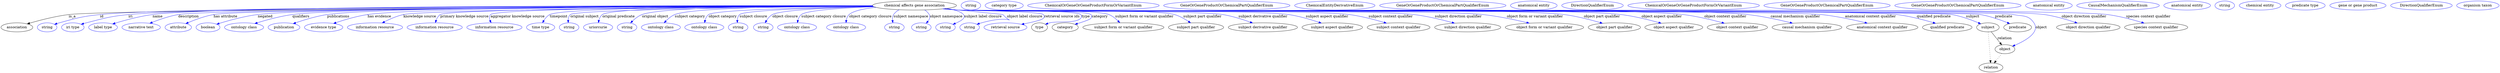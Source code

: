 digraph {
	graph [bb="0,0,9821.6,283"];
	node [label="\N"];
	"chemical affects gene association"	[height=0.5,
		label="chemical affects gene association",
		pos="3592.4,265",
		width=4.5857];
	association	[height=0.5,
		pos="62.394,178",
		width=1.7332];
	"chemical affects gene association" -> association	[label=is_a,
		lp="280.39,221.5",
		pos="e,102.9,191.86 3427.9,263.32 2779,260.5 424.35,248.92 266.39,229 213.09,222.28 153.56,206.73 112.63,194.74"];
	id	[color=blue,
		height=0.5,
		label=string,
		pos="181.39,178",
		width=1.0652];
	"chemical affects gene association" -> id	[color=blue,
		label=id,
		lp="396.39,221.5",
		pos="e,210.38,189.98 3427.4,264.06 2814.9,264.02 691.69,261.52 389.39,229 317.2,221.23 299.34,215.5 229.39,196 226.29,195.13 223.09,194.17 \
219.89,193.15",
		style=solid];
	iri	[color=blue,
		height=0.5,
		label="iri type",
		pos="282.39,178",
		width=1.2277];
	"chemical affects gene association" -> iri	[color=blue,
		label=iri,
		lp="509.39,221.5",
		pos="e,315.3,190.2 3427.5,263.92 2829.2,263.38 792.3,259.3 501.39,229 426.58,221.21 408.22,214.85 335.39,196 332.02,195.13 328.54,194.16 \
325.06,193.15",
		style=solid];
	name	[color=blue,
		height=0.5,
		label="label type",
		pos="401.39,178",
		width=1.5707];
	"chemical affects gene association" -> name	[color=blue,
		label=name,
		lp="616.39,221.5",
		pos="e,438.98,191.51 3427.3,264.37 2840.5,265.38 876.61,265.94 596.39,229 545.08,222.24 487.87,206.56 448.76,194.55",
		style=solid];
	description	[color=blue,
		height=0.5,
		label="narrative text",
		pos="551.39,178",
		width=2.0943];
	"chemical affects gene association" -> description	[color=blue,
		label=description,
		lp="736.89,221.5",
		pos="e,585.15,194.1 3427.8,263.46 2834.2,261.34 831.31,252.45 696.39,229 661.19,222.88 623.06,209.44 594.73,198.03",
		style=solid];
	"has attribute"	[color=blue,
		height=0.5,
		label=attribute,
		pos="696.39,178",
		width=1.4443];
	"chemical affects gene association" -> "has attribute"	[color=blue,
		label="has attribute",
		lp="882.39,221.5",
		pos="e,725.96,192.9 3427.8,263.42 2853.1,261.18 963.09,252.1 835.39,229 800.4,222.67 762.54,208.53 735.18,196.9",
		style=solid];
	negated	[color=blue,
		height=0.5,
		label=boolean,
		pos="813.39,178",
		width=1.2999];
	"chemical affects gene association" -> negated	[color=blue,
		label=negated,
		lp="1037.4,221.5",
		pos="e,847.4,190.57 3427.2,263.85 2895.1,263.09 1246.8,258.36 1008.4,229 955.42,222.48 896.26,205.95 857.14,193.67",
		style=solid];
	qualifiers	[color=blue,
		height=0.5,
		label="ontology class",
		pos="954.39,178",
		width=2.1304];
	"chemical affects gene association" -> qualifiers	[color=blue,
		label=qualifiers,
		lp="1177.9,221.5",
		pos="e,996.43,193.22 3427.4,263.96 2914.4,263.52 1368.6,259.64 1144.4,229 1096.8,222.49 1044,208 1006.2,196.29",
		style=solid];
	publications	[color=blue,
		height=0.5,
		label=publication,
		pos="1111.4,178",
		width=1.7332];
	"chemical affects gene association" -> publications	[color=blue,
		label=publications,
		lp="1325.4,221.5",
		pos="e,1147.6,192.75 3427.5,264.08 2934.3,263.96 1491.3,260.86 1281.4,229 1238.3,222.47 1190.9,207.88 1157.1,196.13",
		style=solid];
	"has evidence"	[color=blue,
		height=0.5,
		label="evidence type",
		pos="1267.4,178",
		width=2.0943];
	"chemical affects gene association" -> "has evidence"	[color=blue,
		label="has evidence",
		lp="1486.9,221.5",
		pos="e,1306.2,193.44 3427.3,263.83 2957.4,263 1634.3,258.08 1440.4,229 1397.5,222.57 1350.2,208.41 1316,196.8",
		style=solid];
	"knowledge source"	[color=blue,
		height=0.5,
		label="information resource",
		pos="1469.4,178",
		width=3.015];
	"chemical affects gene association" -> "knowledge source"	[color=blue,
		label="knowledge source",
		lp="1645.9,221.5",
		pos="e,1497.8,195.52 3428.4,262.93 2964.5,259.68 1670.8,248.86 1581.4,229 1555.3,223.21 1527.9,211.09 1506.7,200.23",
		style=solid];
	"primary knowledge source"	[color=blue,
		height=0.5,
		label="information resource",
		pos="1704.4,178",
		width=3.015];
	"chemical affects gene association" -> "primary knowledge source"	[color=blue,
		label="primary knowledge source",
		lp="1821.4,221.5",
		pos="e,1707.2,196.45 3427.9,263.25 2978.7,260.91 1761.6,252.42 1726.4,229 1718.5,223.73 1713.4,214.92 1710.1,206.15",
		style=solid];
	"aggregator knowledge source"	[color=blue,
		height=0.5,
		label="information resource",
		pos="1939.4,178",
		width=3.015];
	"chemical affects gene association" -> "aggregator knowledge source"	[color=blue,
		label="aggregator knowledge source",
		lp="2030.9,221.5",
		pos="e,1926.6,196.33 3427.8,263.56 3012.1,262.06 1950.5,255.61 1924.4,229 1918.2,222.7 1918.9,213.95 1922.1,205.54",
		style=solid];
	timepoint	[color=blue,
		height=0.5,
		label="time type",
		pos="2121.4,178",
		width=1.5346];
	"chemical affects gene association" -> timepoint	[color=blue,
		label=timepoint,
		lp="2192.4,221.5",
		pos="e,2128.7,196.19 3427.4,263.89 3062.1,263.11 2212.6,258.16 2157.4,229 2147.4,223.7 2139.5,214.21 2133.6,204.91",
		style=solid];
	"original subject"	[color=blue,
		height=0.5,
		label=string,
		pos="2233.4,178",
		width=1.0652];
	"chemical affects gene association" -> "original subject"	[color=blue,
		label="original subject",
		lp="2294.4,221.5",
		pos="e,2229.9,196.34 3428.8,262.57 3073.2,259.1 2259.9,248.99 2238.4,229 2232.3,223.32 2230,214.91 2229.6,206.6",
		style=solid];
	"original predicate"	[color=blue,
		height=0.5,
		label=uriorcurie,
		pos="2347.4,178",
		width=1.5887];
	"chemical affects gene association" -> "original predicate"	[color=blue,
		label="original predicate",
		lp="2427.9,221.5",
		pos="e,2348.4,196.29 3427.3,264.25 3102.2,264.05 2406.4,259.99 2364.4,229 2357.1,223.6 2352.9,214.88 2350.5,206.22",
		style=solid];
	"original object"	[color=blue,
		height=0.5,
		label=string,
		pos="2461.4,178",
		width=1.0652];
	"chemical affects gene association" -> "original object"	[color=blue,
		label="original object",
		lp="2571.9,221.5",
		pos="e,2475,195.34 3427.1,264.56 3147.3,264.64 2602.5,260.63 2520.4,229 2505.9,223.41 2492.4,212.63 2482,202.51",
		style=solid];
	"subject category"	[color=blue,
		height=0.5,
		label="ontology class",
		pos="2594.4,178",
		width=2.1304];
	"chemical affects gene association" -> "subject category"	[color=blue,
		label="subject category",
		lp="2708.9,221.5",
		pos="e,2607.3,195.8 3427.4,264.01 3176.1,263.1 2719.2,257.48 2649.4,229 2636,223.54 2623.8,213.28 2614.3,203.47",
		style=solid];
	"object category"	[color=blue,
		height=0.5,
		label="ontology class",
		pos="2765.4,178",
		width=2.1304];
	"chemical affects gene association" -> "object category"	[color=blue,
		label="object category",
		lp="2837.9,221.5",
		pos="e,2766.4,196.24 3430.2,261.65 3201.2,257.66 2807.8,248.07 2782.4,229 2775.1,223.55 2770.9,214.81 2768.5,206.16",
		style=solid];
	"subject closure"	[color=blue,
		height=0.5,
		label=string,
		pos="2898.4,178",
		width=1.0652];
	"chemical affects gene association" -> "subject closure"	[color=blue,
		label="subject closure",
		lp="2958.9,221.5",
		pos="e,2895.4,196.31 3431.3,260.98 3234,256.53 2923.4,246.74 2904.4,229 2898.3,223.29 2895.9,214.88 2895.3,206.57",
		style=solid];
	"object closure"	[color=blue,
		height=0.5,
		label=string,
		pos="2997.4,178",
		width=1.0652];
	"chemical affects gene association" -> "object closure"	[color=blue,
		label="object closure",
		lp="3083.4,221.5",
		pos="e,3004.8,196.03 3431.3,260.9 3278.6,256.83 3067.5,247.86 3033.4,229 3023.6,223.57 3015.7,214.18 3009.9,205",
		style=solid];
	"subject category closure"	[color=blue,
		height=0.5,
		label="ontology class",
		pos="3130.4,178",
		width=2.1304];
	"chemical affects gene association" -> "subject category closure"	[color=blue,
		label="subject category closure",
		lp="3234.9,221.5",
		pos="e,3131.5,196.13 3433.7,259.96 3315.2,255.55 3170,246.6 3147.4,229 3140.2,223.42 3136,214.66 3133.6,206.02",
		style=solid];
	"object category closure"	[color=blue,
		height=0.5,
		label="ontology class",
		pos="3323.4,178",
		width=2.1304];
	"chemical affects gene association" -> "object category closure"	[color=blue,
		label="object category closure",
		lp="3418.9,221.5",
		pos="e,3322.9,196.29 3441.3,257.71 3395.2,252.79 3352.1,244.14 3335.4,229 3329,223.21 3325.7,214.66 3324.1,206.26",
		style=solid];
	"subject namespace"	[color=blue,
		height=0.5,
		label=string,
		pos="3513.4,178",
		width=1.0652];
	"chemical affects gene association" -> "subject namespace"	[color=blue,
		label="subject namespace",
		lp="3578.4,221.5",
		pos="e,3507.5,196.09 3532,248.19 3523.5,243.39 3515.8,237.14 3510.4,229 3506,222.34 3505.1,214.03 3505.8,206.11",
		style=solid];
	"object namespace"	[color=blue,
		height=0.5,
		label=string,
		pos="3619.4,178",
		width=1.0652];
	"chemical affects gene association" -> "object namespace"	[color=blue,
		label="object namespace",
		lp="3717.4,221.5",
		pos="e,3638.4,194.12 3632.5,247.38 3639.6,242.53 3646.2,236.48 3650.4,229 3655.5,219.97 3651.7,210.23 3645.2,201.78",
		style=solid];
	"subject label closure"	[color=blue,
		height=0.5,
		label=string,
		pos="3714.4,178",
		width=1.0652];
	"chemical affects gene association" -> "subject label closure"	[color=blue,
		label="subject label closure",
		lp="3862.4,221.5",
		pos="e,3743.7,189.79 3719.7,253.51 3749.7,248.32 3775.7,240.57 3785.4,229 3789.7,223.88 3788.9,219.66 3785.4,214 3781.4,207.54 3767.5,\
200.12 3753.1,193.78",
		style=solid];
	"object label closure"	[color=blue,
		height=0.5,
		label=string,
		pos="3809.4,178",
		width=1.0652];
	"chemical affects gene association" -> "object label closure"	[color=blue,
		label="object label closure",
		lp="4025.9,221.5",
		pos="e,3838.4,189.94 3710.5,252.35 3811.2,242.38 3939.9,229.55 3940.4,229 3982.9,181.95 3981.1,231.18 3857.4,196 3854.3,195.12 3851.1,\
194.14 3847.9,193.12",
		style=solid];
	"retrieval source ids"	[color=blue,
		height=0.5,
		label="retrieval source",
		pos="3950.4,178",
		width=2.347];
	"chemical affects gene association" -> "retrieval source ids"	[color=blue,
		label="retrieval source ids",
		lp="4172.9,221.5",
		pos="e,4013.4,190.03 3707.5,252.05 3727.1,250.21 3747.3,248.45 3766.4,247 3784.9,245.6 4086.7,242.45 4099.4,229 4104,224.16 4103.5,219.23 \
4099.4,214 4094.2,207.48 4058.5,198.96 4023.3,191.96",
		style=solid];
	type	[height=0.5,
		pos="4084.4,178",
		width=0.86659];
	"chemical affects gene association" -> type	[color=blue,
		label=type,
		lp="4266.4,221.5",
		pos="e,4107.9,189.9 3706,251.91 3726.1,250.05 3746.9,248.32 3766.4,247 3793,245.2 4227.9,248.22 4246.4,229 4251,224.2 4250.7,219.05 4246.4,\
214 4228.6,193.41 4151.6,203.26 4125.4,196 4122.8,195.27 4120.1,194.42 4117.4,193.5",
		style=solid];
	category	[height=0.5,
		pos="4185.4,178",
		width=1.4263];
	"chemical affects gene association" -> category	[color=blue,
		label=category,
		lp="4321.9,221.5",
		pos="e,4224,190.03 3706,251.86 3726.1,250.01 3746.9,248.29 3766.4,247 3795.2,245.09 4266.3,249.79 4286.4,229 4291,224.21 4290.3,219.43 \
4286.4,214 4283,209.18 4257.9,200.47 4233.6,192.95",
		style=solid];
	"subject form or variant qualifier"	[height=0.5,
		pos="4414.4,178",
		width=4.4232];
	"chemical affects gene association" -> "subject form or variant qualifier"	[color=blue,
		label="subject form or variant qualifier",
		lp="4496.9,221.5",
		pos="e,4400.5,196.33 3705.6,251.84 3725.8,249.98 3746.7,248.26 3766.4,247 3832,242.8 4296.3,253.08 4357.4,229 4371.1,223.62 4383.6,213.43 \
4393.5,203.65",
		style=solid];
	"subject part qualifier"	[height=0.5,
		pos="4700.4,178",
		width=3.015];
	"chemical affects gene association" -> "subject part qualifier"	[color=blue,
		label="subject part qualifier",
		lp="4725.9,221.5",
		pos="e,4679.1,195.72 3704.6,251.77 3725.1,249.89 3746.4,248.19 3766.4,247 3860.6,241.41 4524.6,254.75 4615.4,229 4635.1,223.41 4654.9,\
212.14 4670.5,201.71",
		style=solid];
	"subject derivative qualifier"	[height=0.5,
		pos="4962.4,178",
		width=3.7733];
	"chemical affects gene association" -> "subject derivative qualifier"	[color=blue,
		label="subject derivative qualifier",
		lp="4963.9,221.5",
		pos="e,4922.5,195.26 3704.1,251.75 3724.8,249.86 3746.2,248.16 3766.4,247 3881.7,240.38 4691.5,247.72 4805.4,229 4842.3,222.93 4882.5,\
210.01 4913,198.82",
		style=solid];
	"subject aspect qualifier"	[height=0.5,
		pos="5235.4,178",
		width=3.3039];
	"chemical affects gene association" -> "subject aspect qualifier"	[color=blue,
		label="subject aspect qualifier",
		lp="5214.9,221.5",
		pos="e,5192.9,194.92 3704.1,251.69 3724.8,249.81 3746.2,248.12 3766.4,247 3910.4,238.98 4921.8,250.44 5064.4,229 5105.2,222.87 5149.9,\
209.56 5183.3,198.22",
		style=solid];
	"subject context qualifier"	[height=0.5,
		pos="5495.4,178",
		width=3.4303];
	"chemical affects gene association" -> "subject context qualifier"	[color=blue,
		label="subject context qualifier",
		lp="5465.4,221.5",
		pos="e,5448,194.69 3703.7,251.7 3724.5,249.8 3746.1,248.11 3766.4,247 3936.8,237.69 5133.2,251.57 5302.4,229 5348.8,222.8 5400.2,209.17 \
5438.2,197.71",
		style=solid];
	"subject direction qualifier"	[height=0.5,
		pos="5766.4,178",
		width=3.6108];
	"chemical affects gene association" -> "subject direction qualifier"	[color=blue,
		label="subject direction qualifier",
		lp="5730.4,221.5",
		pos="e,5715.2,194.59 3703.7,251.67 3724.5,249.78 3746.1,248.09 3766.4,247 3965,236.32 5359,253.19 5556.4,229 5607.4,222.76 5663.9,208.87 \
5705.5,197.32",
		style=solid];
	"object form or variant qualifier"	[height=0.5,
		pos="6068.4,178",
		width=4.2788];
	"chemical affects gene association" -> "object form or variant qualifier"	[color=blue,
		label="object form or variant qualifier",
		lp="6030.9,221.5",
		pos="e,6008.7,194.72 3703.7,251.65 3724.5,249.76 3746.1,248.08 3766.4,247 3995,234.86 5598.8,253.27 5826.4,229 5885.1,222.74 5950.7,208.74 \
5998.8,197.15",
		style=solid];
	"object part qualifier"	[height=0.5,
		pos="6343.4,178",
		width=2.8525];
	"chemical affects gene association" -> "object part qualifier"	[color=blue,
		label="object part qualifier",
		lp="6294.4,221.5",
		pos="e,6296.8,194.14 3703.7,251.63 3724.5,249.74 3746.1,248.07 3766.4,247 4030.4,233.13 5883.2,262.6 6145.4,229 6194,222.77 6247.9,208.68 \
6287.1,197.04",
		style=solid];
	"object aspect qualifier"	[height=0.5,
		pos="6577.4,178",
		width=3.1594];
	"chemical affects gene association" -> "object aspect qualifier"	[color=blue,
		label="object aspect qualifier",
		lp="6529.9,221.5",
		pos="e,6528,194.27 3703.7,251.62 3724.5,249.73 3746.1,248.06 3766.4,247 4055.2,231.92 6082.3,264.03 6369.4,229 6420.4,222.77 6477.1,208.67 \
6518.3,197.02",
		style=solid];
	"object context qualifier"	[height=0.5,
		pos="6827.4,178",
		width=3.2858];
	"chemical affects gene association" -> "object context qualifier"	[color=blue,
		label="object context qualifier",
		lp="6780.4,221.5",
		pos="e,6776.5,194.28 3703.2,251.65 3724.2,249.75 3745.9,248.06 3766.4,247 4082.3,230.6 6299.3,266.22 6613.4,229 6665.8,222.79 6724.1,\
208.68 6766.6,197.03",
		style=solid];
	"causal mechanism qualifier"	[height=0.5,
		pos="7100.4,178",
		width=3.8094];
	"chemical affects gene association" -> "causal mechanism qualifier"	[color=blue,
		label="causal mechanism qualifier",
		lp="7055.9,221.5",
		pos="e,7044,194.52 3703.2,251.64 3724.2,249.74 3745.9,248.06 3766.4,247 4110.5,229.23 6524.9,266.34 6867.4,229 6924.3,222.8 6987.7,208.7 \
7034,197.04",
		style=solid];
	"anatomical context qualifier"	[height=0.5,
		pos="7396.4,178",
		width=3.8997];
	"chemical affects gene association" -> "anatomical context qualifier"	[color=blue,
		label="anatomical context qualifier",
		lp="7350.4,221.5",
		pos="e,7338.5,194.53 3703.2,251.63 3724.2,249.73 3745.9,248.05 3766.4,247 3954.5,237.33 6970.1,248.89 7157.4,229 7215.8,222.8 7281.1,\
208.65 7328.6,196.98",
		style=solid];
	"qualified predicate"	[height=0.5,
		pos="7652.4,178",
		width=2.7081];
	"chemical affects gene association" -> "qualified predicate"	[color=blue,
		label="qualified predicate",
		lp="7599.4,221.5",
		pos="e,7606.6,193.94 3703.2,251.63 3724.2,249.72 3745.9,248.05 3766.4,247 3971,236.53 7251.1,254.77 7454.4,229 7503.4,222.79 7557.6,208.55 \
7596.9,196.85",
		style=solid];
	subject	[height=0.5,
		pos="7812.4,178",
		width=1.2277];
	"chemical affects gene association" -> subject	[color=blue,
		label=subject,
		lp="7752.4,221.5",
		pos="e,7784.3,192.04 3703.2,251.62 3724.2,249.72 3745.9,248.04 3766.4,247 3874.7,241.47 7563.5,247.52 7670.4,229 7707,222.65 7746.8,207.92 \
7774.9,196.09",
		style=solid];
	predicate	[height=0.5,
		pos="7929.4,178",
		width=1.5165];
	"chemical affects gene association" -> predicate	[color=blue,
		label=predicate,
		lp="7874.4,221.5",
		pos="e,7898.3,192.86 3703.2,251.62 3724.2,249.72 3745.9,248.04 3766.4,247 3877.8,241.32 7672.4,247.45 7782.4,229 7819.5,222.77 7859.9,\
208.45 7888.9,196.72",
		style=solid];
	object	[height=0.5,
		pos="7879.4,91",
		width=1.0832];
	"chemical affects gene association" -> object	[color=blue,
		label=object,
		lp="8022.4,178",
		pos="e,7908.9,102.76 3703.2,251.62 3724.2,249.72 3745.9,248.04 3766.4,247 3881.4,241.14 7799.4,251.38 7912.4,229 7950.5,221.44 7971.7,\
228.26 7993.4,196 8018.8,158.28 7960.4,124.88 7918.2,106.64",
		style=solid];
	"object direction qualifier"	[height=0.5,
		pos="8207.4,178",
		width=3.4664];
	"chemical affects gene association" -> "object direction qualifier"	[color=blue,
		label="object direction qualifier",
		lp="8190.4,221.5",
		pos="e,8164.8,194.92 3703.2,251.61 3724.2,249.71 3745.9,248.04 3766.4,247 4003.2,234.96 7799.7,262.74 8034.4,229 8075.8,223.05 8121.2,\
209.66 8155.1,198.23",
		style=solid];
	"species context qualifier"	[height=0.5,
		pos="8474.4,178",
		width=3.4483];
	"chemical affects gene association" -> "species context qualifier"	[color=blue,
		label="species context qualifier",
		lp="8443.9,221.5",
		pos="e,8427.3,194.8 3703.2,251.61 3724.2,249.71 3745.9,248.04 3766.4,247 4017,234.29 8033.6,261.37 8282.4,229 8328.6,222.98 8379.7,209.34 \
8417.5,197.83",
		style=solid];
	association_type	[color=blue,
		height=0.5,
		label=string,
		pos="3813.4,265",
		width=1.0652];
	association_category	[color=blue,
		height=0.5,
		label="category type",
		pos="3944.4,265",
		width=2.0762];
	"chemical affects gene association_subject form or variant qualifier"	[color=blue,
		height=0.5,
		label=ChemicalOrGeneOrGeneProductFormOrVariantEnum,
		pos="4295.4,265",
		width=7.1855];
	"chemical affects gene association_subject part qualifier"	[color=blue,
		height=0.5,
		label=GeneOrGeneProductOrChemicalPartQualifierEnum,
		pos="4820.4,265",
		width=6.8966];
	"chemical affects gene association_subject derivative qualifier"	[color=blue,
		height=0.5,
		label=ChemicalEntityDerivativeEnum,
		pos="5244.4,265",
		width=4.3871];
	"chemical affects gene association_subject aspect qualifier"	[color=blue,
		height=0.5,
		label=GeneOrGeneProductOrChemicalPartQualifierEnum,
		pos="5668.4,265",
		width=6.8966];
	"chemical affects gene association_subject context qualifier"	[color=blue,
		height=0.5,
		label="anatomical entity",
		pos="6026.4,265",
		width=2.5456];
	"chemical affects gene association_subject direction qualifier"	[color=blue,
		height=0.5,
		label=DirectionQualifierEnum,
		pos="6257.4,265",
		width=3.358];
	"chemical affects gene association_object form or variant qualifier"	[color=blue,
		height=0.5,
		label=ChemicalOrGeneOrGeneProductFormOrVariantEnum,
		pos="6655.4,265",
		width=7.1855];
	"chemical affects gene association_object part qualifier"	[color=blue,
		height=0.5,
		label=GeneOrGeneProductOrChemicalPartQualifierEnum,
		pos="7180.4,265",
		width=6.8966];
	"chemical affects gene association_object aspect qualifier"	[color=blue,
		height=0.5,
		label=GeneOrGeneProductOrChemicalPartQualifierEnum,
		pos="7695.4,265",
		width=6.8966];
	"chemical affects gene association_object context qualifier"	[color=blue,
		height=0.5,
		label="anatomical entity",
		pos="8053.4,265",
		width=2.5456];
	"chemical affects gene association_causal mechanism qualifier"	[color=blue,
		height=0.5,
		label=CausalMechanismQualifierEnum,
		pos="8325.4,265",
		width=4.5135];
	"chemical affects gene association_anatomical context qualifier"	[color=blue,
		height=0.5,
		label="anatomical entity",
		pos="8597.4,265",
		width=2.5456];
	"chemical affects gene association_qualified predicate"	[color=blue,
		height=0.5,
		label=string,
		pos="8745.4,265",
		width=1.0652];
	subject -> object	[label=relation,
		lp="7878.4,134.5",
		pos="e,7866.7,108.05 7825.3,160.61 7835.3,147.95 7849.3,130.24 7860.5,115.98"];
	relation	[height=0.5,
		pos="7824.4,18",
		width=1.2999];
	subject -> relation	[pos="e,7823.1,36.188 7813.7,159.79 7815.8,132.48 7819.8,78.994 7822.3,46.38",
		style=dotted];
	"chemical affects gene association_subject"	[color=blue,
		height=0.5,
		label="chemical entity",
		pos="8883.4,265",
		width=2.2748];
	"chemical affects gene association_predicate"	[color=blue,
		height=0.5,
		label="predicate type",
		pos="9061.4,265",
		width=2.1665];
	object -> relation	[pos="e,7837.2,35.54 7866.9,73.889 7860,64.939 7851.2,53.617 7843.4,43.584",
		style=dotted];
	"chemical affects gene association_object"	[color=blue,
		height=0.5,
		label="gene or gene product",
		pos="9267.4,265",
		width=3.0692];
	"chemical affects gene association_object direction qualifier"	[color=blue,
		height=0.5,
		label=DirectionQualifierEnum,
		pos="9516.4,265",
		width=3.358];
	"chemical affects gene association_species context qualifier"	[color=blue,
		height=0.5,
		label="organism taxon",
		pos="9738.4,265",
		width=2.3109];
}

